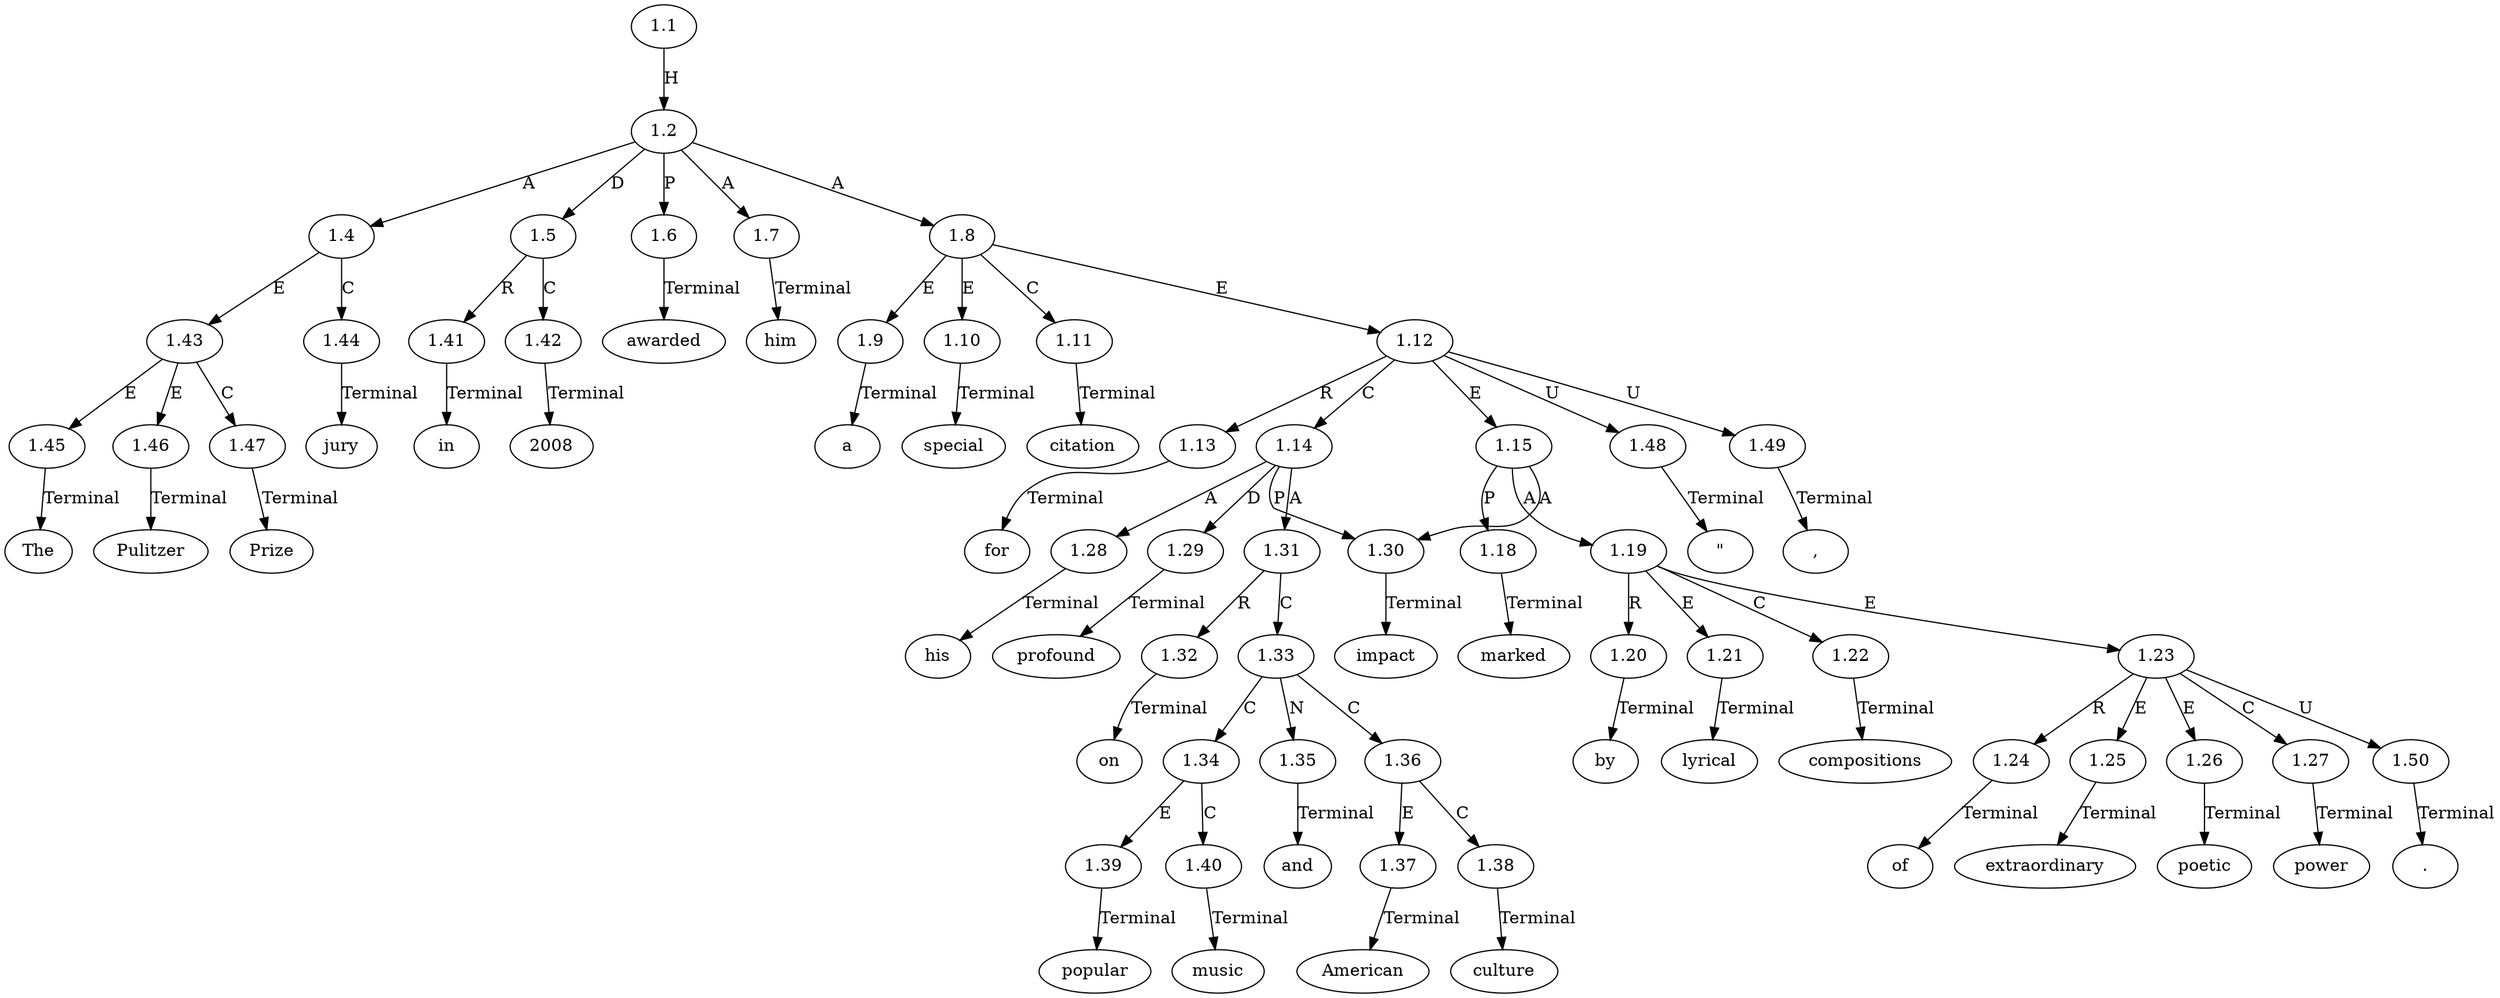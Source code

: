 // Graph
digraph {
	0.1 [label=The ordering=out]
	0.10 [label=special ordering=out]
	0.11 [label=citation ordering=out]
	0.12 [label=for ordering=out]
	0.13 [label="\"" ordering=out]
	0.14 [label=his ordering=out]
	0.15 [label=profound ordering=out]
	0.16 [label=impact ordering=out]
	0.17 [label=on ordering=out]
	0.18 [label=popular ordering=out]
	0.19 [label=music ordering=out]
	0.2 [label=Pulitzer ordering=out]
	0.20 [label=and ordering=out]
	0.21 [label=American ordering=out]
	0.22 [label=culture ordering=out]
	0.23 [label="," ordering=out]
	0.24 [label=marked ordering=out]
	0.25 [label=by ordering=out]
	0.26 [label=lyrical ordering=out]
	0.27 [label=compositions ordering=out]
	0.28 [label=of ordering=out]
	0.29 [label=extraordinary ordering=out]
	0.3 [label=Prize ordering=out]
	0.30 [label=poetic ordering=out]
	0.31 [label=power ordering=out]
	0.32 [label="." ordering=out]
	0.4 [label=jury ordering=out]
	0.5 [label=in ordering=out]
	0.6 [label=2008 ordering=out]
	0.7 [label=awarded ordering=out]
	0.8 [label=him ordering=out]
	0.9 [label=a ordering=out]
	1.1 [label=1.1 ordering=out]
	1.2 [label=1.2 ordering=out]
	1.4 [label=1.4 ordering=out]
	1.5 [label=1.5 ordering=out]
	1.6 [label=1.6 ordering=out]
	1.7 [label=1.7 ordering=out]
	1.8 [label=1.8 ordering=out]
	1.9 [label=1.9 ordering=out]
	1.10 [label=1.10 ordering=out]
	1.11 [label=1.11 ordering=out]
	1.12 [label=1.12 ordering=out]
	1.13 [label=1.13 ordering=out]
	1.14 [label=1.14 ordering=out]
	1.15 [label=1.15 ordering=out]
	1.18 [label=1.18 ordering=out]
	1.19 [label=1.19 ordering=out]
	1.20 [label=1.20 ordering=out]
	1.21 [label=1.21 ordering=out]
	1.22 [label=1.22 ordering=out]
	1.23 [label=1.23 ordering=out]
	1.24 [label=1.24 ordering=out]
	1.25 [label=1.25 ordering=out]
	1.26 [label=1.26 ordering=out]
	1.27 [label=1.27 ordering=out]
	1.28 [label=1.28 ordering=out]
	1.29 [label=1.29 ordering=out]
	1.30 [label=1.30 ordering=out]
	1.31 [label=1.31 ordering=out]
	1.32 [label=1.32 ordering=out]
	1.33 [label=1.33 ordering=out]
	1.34 [label=1.34 ordering=out]
	1.35 [label=1.35 ordering=out]
	1.36 [label=1.36 ordering=out]
	1.37 [label=1.37 ordering=out]
	1.38 [label=1.38 ordering=out]
	1.39 [label=1.39 ordering=out]
	1.40 [label=1.40 ordering=out]
	1.41 [label=1.41 ordering=out]
	1.42 [label=1.42 ordering=out]
	1.43 [label=1.43 ordering=out]
	1.44 [label=1.44 ordering=out]
	1.45 [label=1.45 ordering=out]
	1.46 [label=1.46 ordering=out]
	1.47 [label=1.47 ordering=out]
	1.48 [label=1.48 ordering=out]
	1.49 [label=1.49 ordering=out]
	1.50 [label=1.50 ordering=out]
	1.1 -> 1.2 [label=H ordering=out]
	1.2 -> 1.4 [label=A ordering=out]
	1.2 -> 1.5 [label=D ordering=out]
	1.2 -> 1.6 [label=P ordering=out]
	1.2 -> 1.7 [label=A ordering=out]
	1.2 -> 1.8 [label=A ordering=out]
	1.4 -> 1.43 [label=E ordering=out]
	1.4 -> 1.44 [label=C ordering=out]
	1.5 -> 1.41 [label=R ordering=out]
	1.5 -> 1.42 [label=C ordering=out]
	1.6 -> 0.7 [label=Terminal ordering=out]
	1.7 -> 0.8 [label=Terminal ordering=out]
	1.8 -> 1.9 [label=E ordering=out]
	1.8 -> 1.10 [label=E ordering=out]
	1.8 -> 1.11 [label=C ordering=out]
	1.8 -> 1.12 [label=E ordering=out]
	1.9 -> 0.9 [label=Terminal ordering=out]
	1.10 -> 0.10 [label=Terminal ordering=out]
	1.11 -> 0.11 [label=Terminal ordering=out]
	1.12 -> 1.13 [label=R ordering=out]
	1.12 -> 1.14 [label=C ordering=out]
	1.12 -> 1.15 [label=E ordering=out]
	1.12 -> 1.48 [label=U ordering=out]
	1.12 -> 1.49 [label=U ordering=out]
	1.13 -> 0.12 [label=Terminal ordering=out]
	1.14 -> 1.28 [label=A ordering=out]
	1.14 -> 1.29 [label=D ordering=out]
	1.14 -> 1.30 [label=P ordering=out]
	1.14 -> 1.31 [label=A ordering=out]
	1.15 -> 1.18 [label=P ordering=out]
	1.15 -> 1.19 [label=A ordering=out]
	1.15 -> 1.30 [label=A ordering=out]
	1.18 -> 0.24 [label=Terminal ordering=out]
	1.19 -> 1.20 [label=R ordering=out]
	1.19 -> 1.21 [label=E ordering=out]
	1.19 -> 1.22 [label=C ordering=out]
	1.19 -> 1.23 [label=E ordering=out]
	1.20 -> 0.25 [label=Terminal ordering=out]
	1.21 -> 0.26 [label=Terminal ordering=out]
	1.22 -> 0.27 [label=Terminal ordering=out]
	1.23 -> 1.24 [label=R ordering=out]
	1.23 -> 1.25 [label=E ordering=out]
	1.23 -> 1.26 [label=E ordering=out]
	1.23 -> 1.27 [label=C ordering=out]
	1.23 -> 1.50 [label=U ordering=out]
	1.24 -> 0.28 [label=Terminal ordering=out]
	1.25 -> 0.29 [label=Terminal ordering=out]
	1.26 -> 0.30 [label=Terminal ordering=out]
	1.27 -> 0.31 [label=Terminal ordering=out]
	1.28 -> 0.14 [label=Terminal ordering=out]
	1.29 -> 0.15 [label=Terminal ordering=out]
	1.30 -> 0.16 [label=Terminal ordering=out]
	1.31 -> 1.32 [label=R ordering=out]
	1.31 -> 1.33 [label=C ordering=out]
	1.32 -> 0.17 [label=Terminal ordering=out]
	1.33 -> 1.34 [label=C ordering=out]
	1.33 -> 1.35 [label=N ordering=out]
	1.33 -> 1.36 [label=C ordering=out]
	1.34 -> 1.39 [label=E ordering=out]
	1.34 -> 1.40 [label=C ordering=out]
	1.35 -> 0.20 [label=Terminal ordering=out]
	1.36 -> 1.37 [label=E ordering=out]
	1.36 -> 1.38 [label=C ordering=out]
	1.37 -> 0.21 [label=Terminal ordering=out]
	1.38 -> 0.22 [label=Terminal ordering=out]
	1.39 -> 0.18 [label=Terminal ordering=out]
	1.40 -> 0.19 [label=Terminal ordering=out]
	1.41 -> 0.5 [label=Terminal ordering=out]
	1.42 -> 0.6 [label=Terminal ordering=out]
	1.43 -> 1.45 [label=E ordering=out]
	1.43 -> 1.46 [label=E ordering=out]
	1.43 -> 1.47 [label=C ordering=out]
	1.44 -> 0.4 [label=Terminal ordering=out]
	1.45 -> 0.1 [label=Terminal ordering=out]
	1.46 -> 0.2 [label=Terminal ordering=out]
	1.47 -> 0.3 [label=Terminal ordering=out]
	1.48 -> 0.13 [label=Terminal ordering=out]
	1.49 -> 0.23 [label=Terminal ordering=out]
	1.50 -> 0.32 [label=Terminal ordering=out]
}
